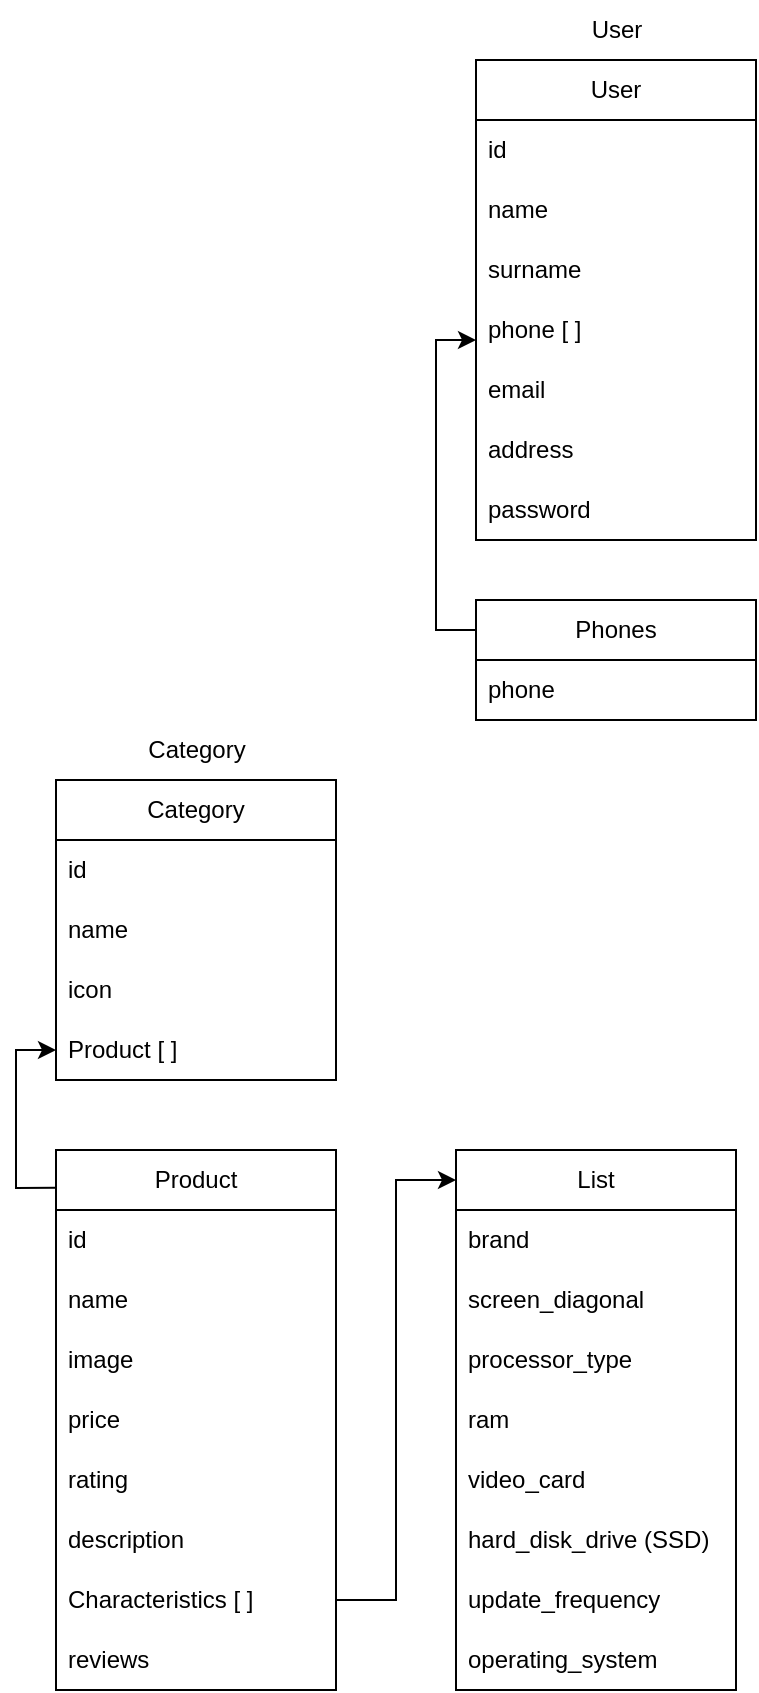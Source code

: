 <mxfile version="21.5.0" type="device">
  <diagram name="Страница 1" id="D0MkuGLoYC07e-7TwzNW">
    <mxGraphModel dx="1219" dy="713" grid="1" gridSize="10" guides="1" tooltips="1" connect="1" arrows="1" fold="1" page="1" pageScale="1" pageWidth="827" pageHeight="1169" math="0" shadow="0">
      <root>
        <mxCell id="0" />
        <mxCell id="1" parent="0" />
        <mxCell id="kHdmRS7ZFxYJfs58OIc9-1" value="Category" style="swimlane;fontStyle=0;childLayout=stackLayout;horizontal=1;startSize=30;horizontalStack=0;resizeParent=1;resizeParentMax=0;resizeLast=0;collapsible=1;marginBottom=0;whiteSpace=wrap;html=1;" parent="1" vertex="1">
          <mxGeometry x="40" y="400" width="140" height="150" as="geometry" />
        </mxCell>
        <mxCell id="kHdmRS7ZFxYJfs58OIc9-2" value="id" style="text;strokeColor=none;fillColor=none;align=left;verticalAlign=middle;spacingLeft=4;spacingRight=4;overflow=hidden;points=[[0,0.5],[1,0.5]];portConstraint=eastwest;rotatable=0;whiteSpace=wrap;html=1;" parent="kHdmRS7ZFxYJfs58OIc9-1" vertex="1">
          <mxGeometry y="30" width="140" height="30" as="geometry" />
        </mxCell>
        <mxCell id="kHdmRS7ZFxYJfs58OIc9-3" value="name" style="text;strokeColor=none;fillColor=none;align=left;verticalAlign=middle;spacingLeft=4;spacingRight=4;overflow=hidden;points=[[0,0.5],[1,0.5]];portConstraint=eastwest;rotatable=0;whiteSpace=wrap;html=1;" parent="kHdmRS7ZFxYJfs58OIc9-1" vertex="1">
          <mxGeometry y="60" width="140" height="30" as="geometry" />
        </mxCell>
        <mxCell id="kHdmRS7ZFxYJfs58OIc9-4" value="icon" style="text;strokeColor=none;fillColor=none;align=left;verticalAlign=middle;spacingLeft=4;spacingRight=4;overflow=hidden;points=[[0,0.5],[1,0.5]];portConstraint=eastwest;rotatable=0;whiteSpace=wrap;html=1;" parent="kHdmRS7ZFxYJfs58OIc9-1" vertex="1">
          <mxGeometry y="90" width="140" height="30" as="geometry" />
        </mxCell>
        <mxCell id="kHdmRS7ZFxYJfs58OIc9-34" value="Product [ ]&amp;nbsp;" style="text;strokeColor=none;fillColor=none;align=left;verticalAlign=middle;spacingLeft=4;spacingRight=4;overflow=hidden;points=[[0,0.5],[1,0.5]];portConstraint=eastwest;rotatable=0;whiteSpace=wrap;html=1;" parent="kHdmRS7ZFxYJfs58OIc9-1" vertex="1">
          <mxGeometry y="120" width="140" height="30" as="geometry" />
        </mxCell>
        <mxCell id="kHdmRS7ZFxYJfs58OIc9-5" value="Category" style="text;html=1;align=center;verticalAlign=middle;resizable=0;points=[];autosize=1;strokeColor=none;fillColor=none;" parent="1" vertex="1">
          <mxGeometry x="75" y="370" width="70" height="30" as="geometry" />
        </mxCell>
        <mxCell id="kHdmRS7ZFxYJfs58OIc9-6" value="User" style="swimlane;fontStyle=0;childLayout=stackLayout;horizontal=1;startSize=30;horizontalStack=0;resizeParent=1;resizeParentMax=0;resizeLast=0;collapsible=1;marginBottom=0;whiteSpace=wrap;html=1;" parent="1" vertex="1">
          <mxGeometry x="250" y="40" width="140" height="240" as="geometry" />
        </mxCell>
        <mxCell id="kHdmRS7ZFxYJfs58OIc9-7" value="id" style="text;strokeColor=none;fillColor=none;align=left;verticalAlign=middle;spacingLeft=4;spacingRight=4;overflow=hidden;points=[[0,0.5],[1,0.5]];portConstraint=eastwest;rotatable=0;whiteSpace=wrap;html=1;" parent="kHdmRS7ZFxYJfs58OIc9-6" vertex="1">
          <mxGeometry y="30" width="140" height="30" as="geometry" />
        </mxCell>
        <mxCell id="kHdmRS7ZFxYJfs58OIc9-8" value="name" style="text;strokeColor=none;fillColor=none;align=left;verticalAlign=middle;spacingLeft=4;spacingRight=4;overflow=hidden;points=[[0,0.5],[1,0.5]];portConstraint=eastwest;rotatable=0;whiteSpace=wrap;html=1;" parent="kHdmRS7ZFxYJfs58OIc9-6" vertex="1">
          <mxGeometry y="60" width="140" height="30" as="geometry" />
        </mxCell>
        <mxCell id="kHdmRS7ZFxYJfs58OIc9-13" value="surname" style="text;strokeColor=none;fillColor=none;align=left;verticalAlign=middle;spacingLeft=4;spacingRight=4;overflow=hidden;points=[[0,0.5],[1,0.5]];portConstraint=eastwest;rotatable=0;whiteSpace=wrap;html=1;" parent="kHdmRS7ZFxYJfs58OIc9-6" vertex="1">
          <mxGeometry y="90" width="140" height="30" as="geometry" />
        </mxCell>
        <mxCell id="kHdmRS7ZFxYJfs58OIc9-14" value="phone [ ]" style="text;strokeColor=none;fillColor=none;align=left;verticalAlign=middle;spacingLeft=4;spacingRight=4;overflow=hidden;points=[[0,0.5],[1,0.5]];portConstraint=eastwest;rotatable=0;whiteSpace=wrap;html=1;" parent="kHdmRS7ZFxYJfs58OIc9-6" vertex="1">
          <mxGeometry y="120" width="140" height="30" as="geometry" />
        </mxCell>
        <mxCell id="kHdmRS7ZFxYJfs58OIc9-9" value="email" style="text;strokeColor=none;fillColor=none;align=left;verticalAlign=middle;spacingLeft=4;spacingRight=4;overflow=hidden;points=[[0,0.5],[1,0.5]];portConstraint=eastwest;rotatable=0;whiteSpace=wrap;html=1;" parent="kHdmRS7ZFxYJfs58OIc9-6" vertex="1">
          <mxGeometry y="150" width="140" height="30" as="geometry" />
        </mxCell>
        <mxCell id="kHdmRS7ZFxYJfs58OIc9-29" value="address" style="text;strokeColor=none;fillColor=none;align=left;verticalAlign=middle;spacingLeft=4;spacingRight=4;overflow=hidden;points=[[0,0.5],[1,0.5]];portConstraint=eastwest;rotatable=0;whiteSpace=wrap;html=1;" parent="kHdmRS7ZFxYJfs58OIc9-6" vertex="1">
          <mxGeometry y="180" width="140" height="30" as="geometry" />
        </mxCell>
        <mxCell id="kHdmRS7ZFxYJfs58OIc9-11" value="password" style="text;strokeColor=none;fillColor=none;align=left;verticalAlign=middle;spacingLeft=4;spacingRight=4;overflow=hidden;points=[[0,0.5],[1,0.5]];portConstraint=eastwest;rotatable=0;whiteSpace=wrap;html=1;" parent="kHdmRS7ZFxYJfs58OIc9-6" vertex="1">
          <mxGeometry y="210" width="140" height="30" as="geometry" />
        </mxCell>
        <mxCell id="kHdmRS7ZFxYJfs58OIc9-10" value="User" style="text;html=1;align=center;verticalAlign=middle;resizable=0;points=[];autosize=1;strokeColor=none;fillColor=none;" parent="1" vertex="1">
          <mxGeometry x="295" y="10" width="50" height="30" as="geometry" />
        </mxCell>
        <mxCell id="kHdmRS7ZFxYJfs58OIc9-15" value="Phones" style="swimlane;fontStyle=0;childLayout=stackLayout;horizontal=1;startSize=30;horizontalStack=0;resizeParent=1;resizeParentMax=0;resizeLast=0;collapsible=1;marginBottom=0;whiteSpace=wrap;html=1;" parent="1" vertex="1">
          <mxGeometry x="250" y="310" width="140" height="60" as="geometry" />
        </mxCell>
        <mxCell id="kHdmRS7ZFxYJfs58OIc9-18" value="phone" style="text;strokeColor=none;fillColor=none;align=left;verticalAlign=middle;spacingLeft=4;spacingRight=4;overflow=hidden;points=[[0,0.5],[1,0.5]];portConstraint=eastwest;rotatable=0;whiteSpace=wrap;html=1;" parent="kHdmRS7ZFxYJfs58OIc9-15" vertex="1">
          <mxGeometry y="30" width="140" height="30" as="geometry" />
        </mxCell>
        <mxCell id="kHdmRS7ZFxYJfs58OIc9-19" value="" style="endArrow=classic;html=1;rounded=0;entryX=0;entryY=0.668;entryDx=0;entryDy=0;entryPerimeter=0;exitX=0;exitY=0.25;exitDx=0;exitDy=0;" parent="1" source="kHdmRS7ZFxYJfs58OIc9-15" target="kHdmRS7ZFxYJfs58OIc9-14" edge="1">
          <mxGeometry width="50" height="50" relative="1" as="geometry">
            <mxPoint x="230" y="300" as="sourcePoint" />
            <mxPoint x="250" y="180" as="targetPoint" />
            <Array as="points">
              <mxPoint x="230" y="325" />
              <mxPoint x="230" y="180" />
            </Array>
          </mxGeometry>
        </mxCell>
        <mxCell id="kHdmRS7ZFxYJfs58OIc9-30" value="Product" style="swimlane;fontStyle=0;childLayout=stackLayout;horizontal=1;startSize=30;horizontalStack=0;resizeParent=1;resizeParentMax=0;resizeLast=0;collapsible=1;marginBottom=0;whiteSpace=wrap;html=1;" parent="1" vertex="1">
          <mxGeometry x="40" y="585" width="140" height="270" as="geometry" />
        </mxCell>
        <mxCell id="kHdmRS7ZFxYJfs58OIc9-31" value="id" style="text;strokeColor=none;fillColor=none;align=left;verticalAlign=middle;spacingLeft=4;spacingRight=4;overflow=hidden;points=[[0,0.5],[1,0.5]];portConstraint=eastwest;rotatable=0;whiteSpace=wrap;html=1;" parent="kHdmRS7ZFxYJfs58OIc9-30" vertex="1">
          <mxGeometry y="30" width="140" height="30" as="geometry" />
        </mxCell>
        <mxCell id="kHdmRS7ZFxYJfs58OIc9-32" value="name" style="text;strokeColor=none;fillColor=none;align=left;verticalAlign=middle;spacingLeft=4;spacingRight=4;overflow=hidden;points=[[0,0.5],[1,0.5]];portConstraint=eastwest;rotatable=0;whiteSpace=wrap;html=1;" parent="kHdmRS7ZFxYJfs58OIc9-30" vertex="1">
          <mxGeometry y="60" width="140" height="30" as="geometry" />
        </mxCell>
        <mxCell id="kHdmRS7ZFxYJfs58OIc9-35" value="image" style="text;strokeColor=none;fillColor=none;align=left;verticalAlign=middle;spacingLeft=4;spacingRight=4;overflow=hidden;points=[[0,0.5],[1,0.5]];portConstraint=eastwest;rotatable=0;whiteSpace=wrap;html=1;" parent="kHdmRS7ZFxYJfs58OIc9-30" vertex="1">
          <mxGeometry y="90" width="140" height="30" as="geometry" />
        </mxCell>
        <mxCell id="kHdmRS7ZFxYJfs58OIc9-36" value="price" style="text;strokeColor=none;fillColor=none;align=left;verticalAlign=middle;spacingLeft=4;spacingRight=4;overflow=hidden;points=[[0,0.5],[1,0.5]];portConstraint=eastwest;rotatable=0;whiteSpace=wrap;html=1;" parent="kHdmRS7ZFxYJfs58OIc9-30" vertex="1">
          <mxGeometry y="120" width="140" height="30" as="geometry" />
        </mxCell>
        <mxCell id="kHdmRS7ZFxYJfs58OIc9-37" value="rating" style="text;strokeColor=none;fillColor=none;align=left;verticalAlign=middle;spacingLeft=4;spacingRight=4;overflow=hidden;points=[[0,0.5],[1,0.5]];portConstraint=eastwest;rotatable=0;whiteSpace=wrap;html=1;" parent="kHdmRS7ZFxYJfs58OIc9-30" vertex="1">
          <mxGeometry y="150" width="140" height="30" as="geometry" />
        </mxCell>
        <mxCell id="kHdmRS7ZFxYJfs58OIc9-33" value="description" style="text;strokeColor=none;fillColor=none;align=left;verticalAlign=middle;spacingLeft=4;spacingRight=4;overflow=hidden;points=[[0,0.5],[1,0.5]];portConstraint=eastwest;rotatable=0;whiteSpace=wrap;html=1;" parent="kHdmRS7ZFxYJfs58OIc9-30" vertex="1">
          <mxGeometry y="180" width="140" height="30" as="geometry" />
        </mxCell>
        <mxCell id="kHdmRS7ZFxYJfs58OIc9-38" value="Characteristics [ ]" style="text;strokeColor=none;fillColor=none;align=left;verticalAlign=middle;spacingLeft=4;spacingRight=4;overflow=hidden;points=[[0,0.5],[1,0.5]];portConstraint=eastwest;rotatable=0;whiteSpace=wrap;html=1;" parent="kHdmRS7ZFxYJfs58OIc9-30" vertex="1">
          <mxGeometry y="210" width="140" height="30" as="geometry" />
        </mxCell>
        <mxCell id="3Quz64iOBJLSZ-aOVX7k-10" value="reviews" style="text;strokeColor=none;fillColor=none;align=left;verticalAlign=middle;spacingLeft=4;spacingRight=4;overflow=hidden;points=[[0,0.5],[1,0.5]];portConstraint=eastwest;rotatable=0;whiteSpace=wrap;html=1;" vertex="1" parent="kHdmRS7ZFxYJfs58OIc9-30">
          <mxGeometry y="240" width="140" height="30" as="geometry" />
        </mxCell>
        <mxCell id="3Quz64iOBJLSZ-aOVX7k-1" value="List" style="swimlane;fontStyle=0;childLayout=stackLayout;horizontal=1;startSize=30;horizontalStack=0;resizeParent=1;resizeParentMax=0;resizeLast=0;collapsible=1;marginBottom=0;whiteSpace=wrap;html=1;" vertex="1" parent="1">
          <mxGeometry x="240" y="585" width="140" height="270" as="geometry" />
        </mxCell>
        <mxCell id="3Quz64iOBJLSZ-aOVX7k-2" value="brand" style="text;strokeColor=none;fillColor=none;align=left;verticalAlign=middle;spacingLeft=4;spacingRight=4;overflow=hidden;points=[[0,0.5],[1,0.5]];portConstraint=eastwest;rotatable=0;whiteSpace=wrap;html=1;" vertex="1" parent="3Quz64iOBJLSZ-aOVX7k-1">
          <mxGeometry y="30" width="140" height="30" as="geometry" />
        </mxCell>
        <mxCell id="3Quz64iOBJLSZ-aOVX7k-3" value="screen_diagonal" style="text;strokeColor=none;fillColor=none;align=left;verticalAlign=middle;spacingLeft=4;spacingRight=4;overflow=hidden;points=[[0,0.5],[1,0.5]];portConstraint=eastwest;rotatable=0;whiteSpace=wrap;html=1;" vertex="1" parent="3Quz64iOBJLSZ-aOVX7k-1">
          <mxGeometry y="60" width="140" height="30" as="geometry" />
        </mxCell>
        <mxCell id="3Quz64iOBJLSZ-aOVX7k-4" value="processor_type" style="text;strokeColor=none;fillColor=none;align=left;verticalAlign=middle;spacingLeft=4;spacingRight=4;overflow=hidden;points=[[0,0.5],[1,0.5]];portConstraint=eastwest;rotatable=0;whiteSpace=wrap;html=1;" vertex="1" parent="3Quz64iOBJLSZ-aOVX7k-1">
          <mxGeometry y="90" width="140" height="30" as="geometry" />
        </mxCell>
        <mxCell id="3Quz64iOBJLSZ-aOVX7k-5" value="ram" style="text;strokeColor=none;fillColor=none;align=left;verticalAlign=middle;spacingLeft=4;spacingRight=4;overflow=hidden;points=[[0,0.5],[1,0.5]];portConstraint=eastwest;rotatable=0;whiteSpace=wrap;html=1;" vertex="1" parent="3Quz64iOBJLSZ-aOVX7k-1">
          <mxGeometry y="120" width="140" height="30" as="geometry" />
        </mxCell>
        <mxCell id="3Quz64iOBJLSZ-aOVX7k-11" value="video_card" style="text;strokeColor=none;fillColor=none;align=left;verticalAlign=middle;spacingLeft=4;spacingRight=4;overflow=hidden;points=[[0,0.5],[1,0.5]];portConstraint=eastwest;rotatable=0;whiteSpace=wrap;html=1;" vertex="1" parent="3Quz64iOBJLSZ-aOVX7k-1">
          <mxGeometry y="150" width="140" height="30" as="geometry" />
        </mxCell>
        <mxCell id="3Quz64iOBJLSZ-aOVX7k-6" value="hard_disk_drive (SSD)" style="text;strokeColor=none;fillColor=none;align=left;verticalAlign=middle;spacingLeft=4;spacingRight=4;overflow=hidden;points=[[0,0.5],[1,0.5]];portConstraint=eastwest;rotatable=0;whiteSpace=wrap;html=1;" vertex="1" parent="3Quz64iOBJLSZ-aOVX7k-1">
          <mxGeometry y="180" width="140" height="30" as="geometry" />
        </mxCell>
        <mxCell id="3Quz64iOBJLSZ-aOVX7k-7" value="update_frequency" style="text;strokeColor=none;fillColor=none;align=left;verticalAlign=middle;spacingLeft=4;spacingRight=4;overflow=hidden;points=[[0,0.5],[1,0.5]];portConstraint=eastwest;rotatable=0;whiteSpace=wrap;html=1;" vertex="1" parent="3Quz64iOBJLSZ-aOVX7k-1">
          <mxGeometry y="210" width="140" height="30" as="geometry" />
        </mxCell>
        <mxCell id="3Quz64iOBJLSZ-aOVX7k-8" value="operating_system" style="text;strokeColor=none;fillColor=none;align=left;verticalAlign=middle;spacingLeft=4;spacingRight=4;overflow=hidden;points=[[0,0.5],[1,0.5]];portConstraint=eastwest;rotatable=0;whiteSpace=wrap;html=1;" vertex="1" parent="3Quz64iOBJLSZ-aOVX7k-1">
          <mxGeometry y="240" width="140" height="30" as="geometry" />
        </mxCell>
        <mxCell id="3Quz64iOBJLSZ-aOVX7k-9" value="" style="endArrow=classic;html=1;rounded=0;exitX=1;exitY=0.5;exitDx=0;exitDy=0;" edge="1" parent="1" source="kHdmRS7ZFxYJfs58OIc9-38">
          <mxGeometry width="50" height="50" relative="1" as="geometry">
            <mxPoint x="190" y="650" as="sourcePoint" />
            <mxPoint x="240" y="600" as="targetPoint" />
            <Array as="points">
              <mxPoint x="210" y="810" />
              <mxPoint x="210" y="600" />
            </Array>
          </mxGeometry>
        </mxCell>
        <mxCell id="3Quz64iOBJLSZ-aOVX7k-13" value="" style="endArrow=classic;html=1;rounded=0;entryX=0;entryY=0.5;entryDx=0;entryDy=0;exitX=0.003;exitY=0.07;exitDx=0;exitDy=0;exitPerimeter=0;" edge="1" parent="1" source="kHdmRS7ZFxYJfs58OIc9-30" target="kHdmRS7ZFxYJfs58OIc9-34">
          <mxGeometry width="50" height="50" relative="1" as="geometry">
            <mxPoint x="20" y="600" as="sourcePoint" />
            <mxPoint x="40" y="535" as="targetPoint" />
            <Array as="points">
              <mxPoint x="20" y="604" />
              <mxPoint x="20" y="535" />
            </Array>
          </mxGeometry>
        </mxCell>
      </root>
    </mxGraphModel>
  </diagram>
</mxfile>
